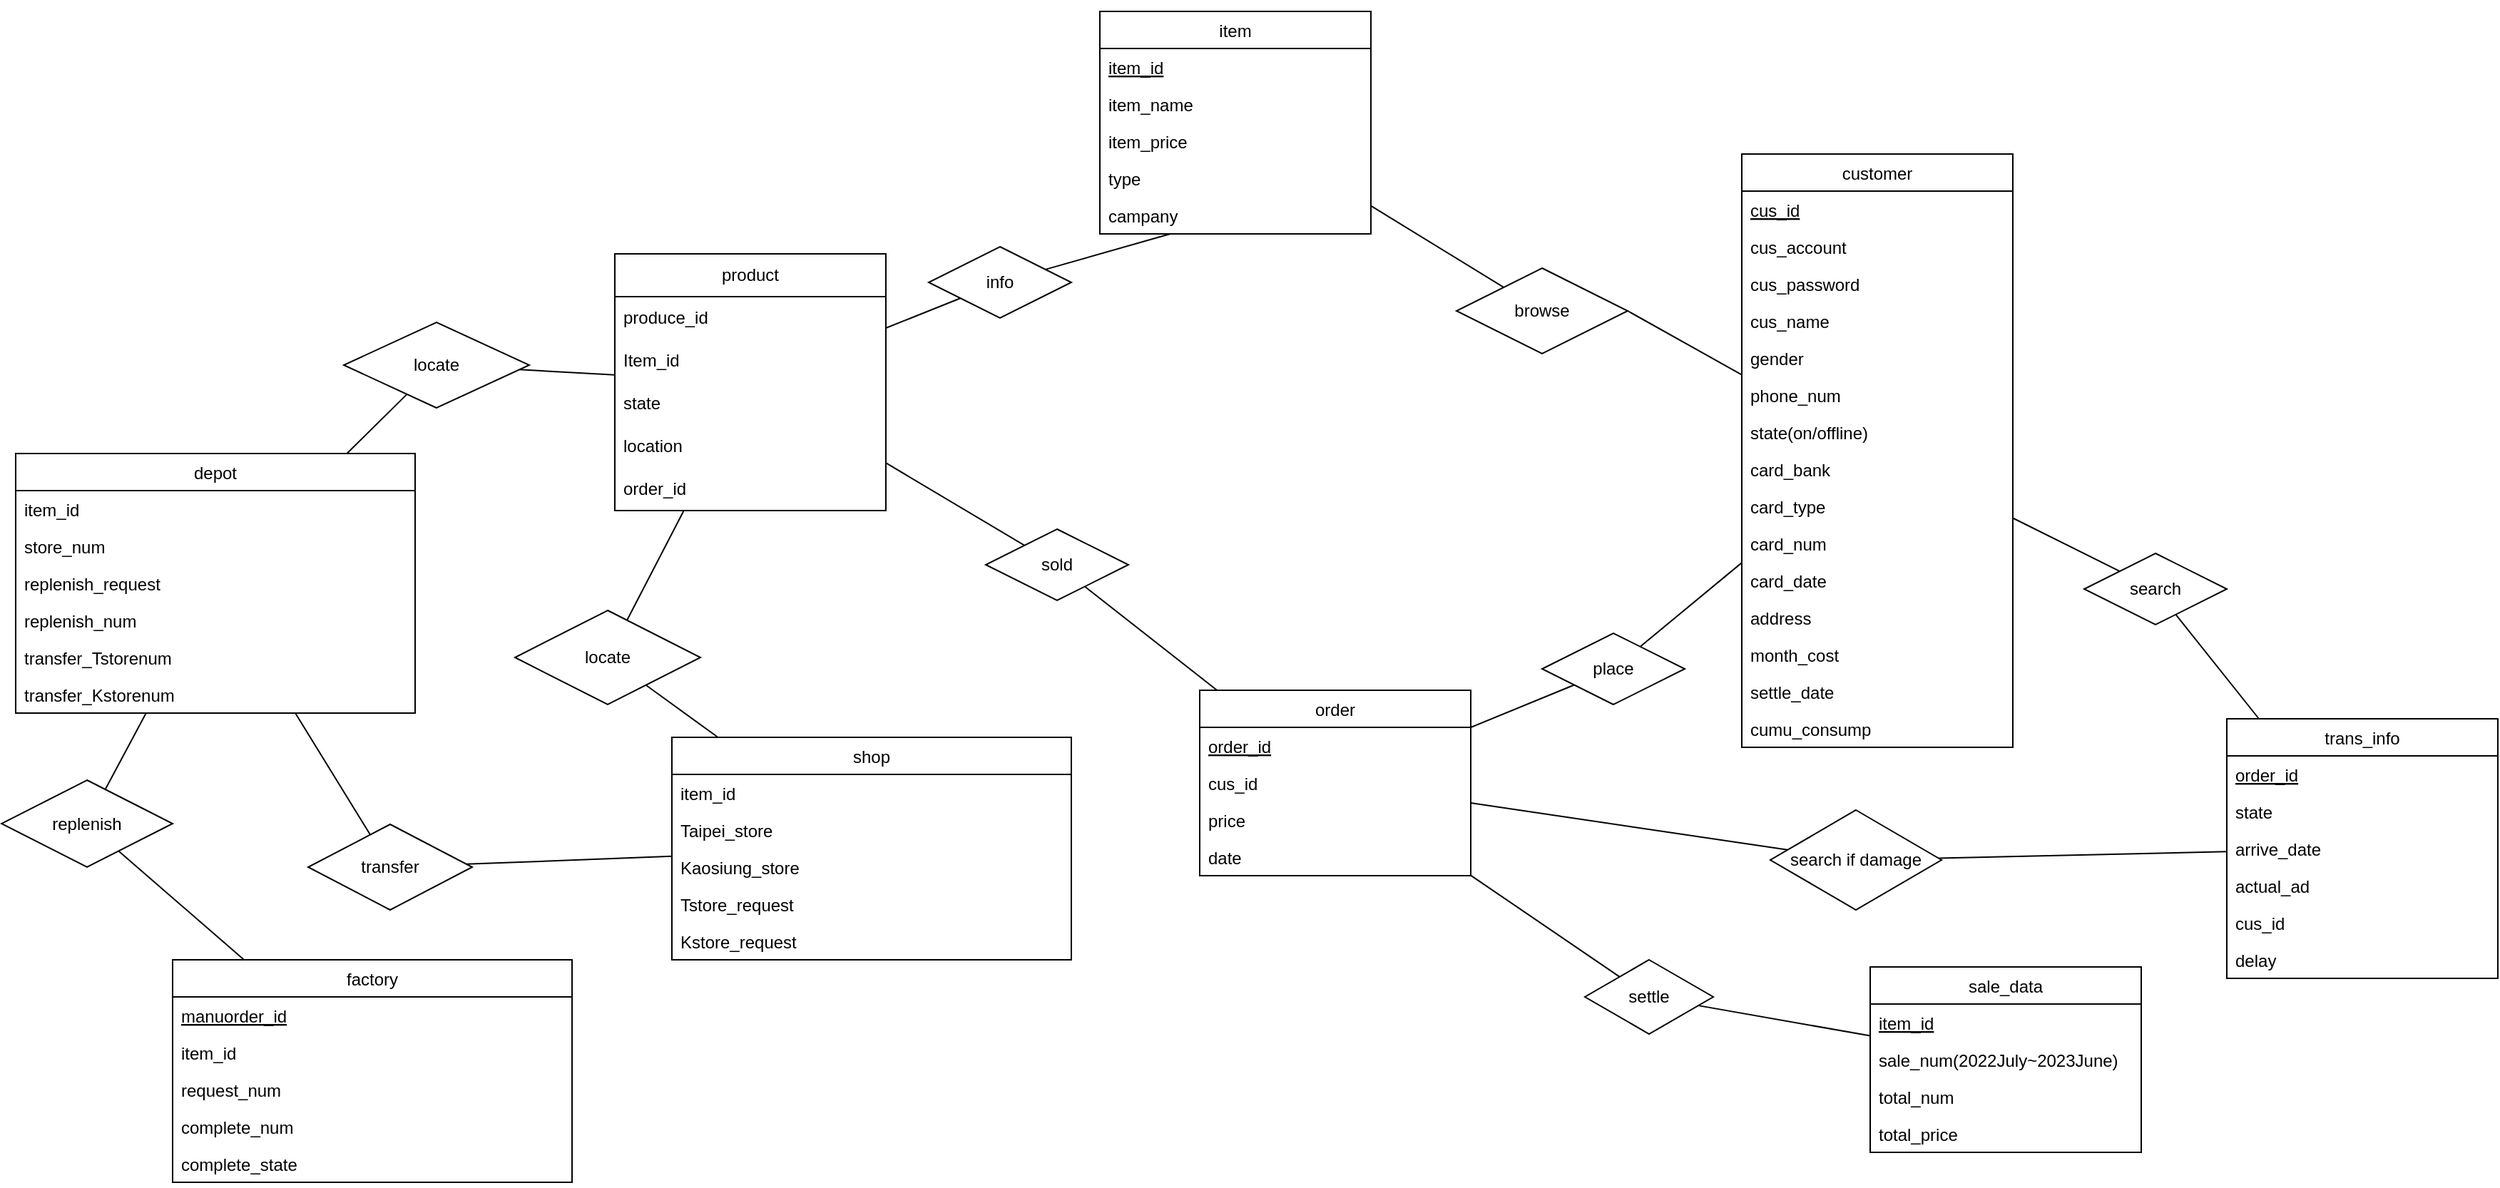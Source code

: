<mxfile version="21.3.8" type="device" pages="2">
  <diagram name="Page-1" id="9f46799a-70d6-7492-0946-bef42562c5a5">
    <mxGraphModel dx="2715" dy="832" grid="1" gridSize="10" guides="1" tooltips="1" connect="1" arrows="1" fold="1" page="1" pageScale="1" pageWidth="1100" pageHeight="850" background="none" math="0" shadow="0">
      <root>
        <mxCell id="0" />
        <mxCell id="1" parent="0" />
        <mxCell id="mxVo7YppyLwtUSZrmWre-84" value="item" style="swimlane;fontStyle=0;childLayout=stackLayout;horizontal=1;startSize=26;fillColor=none;horizontalStack=0;resizeParent=1;resizeParentMax=0;resizeLast=0;collapsible=1;marginBottom=0;" parent="1" vertex="1">
          <mxGeometry x="60" y="610" width="190" height="156" as="geometry" />
        </mxCell>
        <mxCell id="mxVo7YppyLwtUSZrmWre-85" value="item_id" style="text;strokeColor=none;fillColor=none;align=left;verticalAlign=top;spacingLeft=4;spacingRight=4;overflow=hidden;rotatable=0;points=[[0,0.5],[1,0.5]];portConstraint=eastwest;fontStyle=4" parent="mxVo7YppyLwtUSZrmWre-84" vertex="1">
          <mxGeometry y="26" width="190" height="26" as="geometry" />
        </mxCell>
        <mxCell id="mxVo7YppyLwtUSZrmWre-86" value="item_name" style="text;strokeColor=none;fillColor=none;align=left;verticalAlign=top;spacingLeft=4;spacingRight=4;overflow=hidden;rotatable=0;points=[[0,0.5],[1,0.5]];portConstraint=eastwest;" parent="mxVo7YppyLwtUSZrmWre-84" vertex="1">
          <mxGeometry y="52" width="190" height="26" as="geometry" />
        </mxCell>
        <mxCell id="mxVo7YppyLwtUSZrmWre-92" value="item_price" style="text;strokeColor=none;fillColor=none;align=left;verticalAlign=top;spacingLeft=4;spacingRight=4;overflow=hidden;rotatable=0;points=[[0,0.5],[1,0.5]];portConstraint=eastwest;" parent="mxVo7YppyLwtUSZrmWre-84" vertex="1">
          <mxGeometry y="78" width="190" height="26" as="geometry" />
        </mxCell>
        <mxCell id="mxVo7YppyLwtUSZrmWre-93" value="type" style="text;strokeColor=none;fillColor=none;align=left;verticalAlign=top;spacingLeft=4;spacingRight=4;overflow=hidden;rotatable=0;points=[[0,0.5],[1,0.5]];portConstraint=eastwest;" parent="mxVo7YppyLwtUSZrmWre-84" vertex="1">
          <mxGeometry y="104" width="190" height="26" as="geometry" />
        </mxCell>
        <mxCell id="mxVo7YppyLwtUSZrmWre-94" value="campany" style="text;strokeColor=none;fillColor=none;align=left;verticalAlign=top;spacingLeft=4;spacingRight=4;overflow=hidden;rotatable=0;points=[[0,0.5],[1,0.5]];portConstraint=eastwest;" parent="mxVo7YppyLwtUSZrmWre-84" vertex="1">
          <mxGeometry y="130" width="190" height="26" as="geometry" />
        </mxCell>
        <mxCell id="mxVo7YppyLwtUSZrmWre-97" value="sale_data" style="swimlane;fontStyle=0;childLayout=stackLayout;horizontal=1;startSize=26;fillColor=none;horizontalStack=0;resizeParent=1;resizeParentMax=0;resizeLast=0;collapsible=1;marginBottom=0;" parent="1" vertex="1">
          <mxGeometry x="600" y="1280" width="190" height="130" as="geometry" />
        </mxCell>
        <mxCell id="mxVo7YppyLwtUSZrmWre-98" value="item_id" style="text;strokeColor=none;fillColor=none;align=left;verticalAlign=top;spacingLeft=4;spacingRight=4;overflow=hidden;rotatable=0;points=[[0,0.5],[1,0.5]];portConstraint=eastwest;fontStyle=4" parent="mxVo7YppyLwtUSZrmWre-97" vertex="1">
          <mxGeometry y="26" width="190" height="26" as="geometry" />
        </mxCell>
        <mxCell id="mxVo7YppyLwtUSZrmWre-99" value="sale_num(2022July~2023June)" style="text;strokeColor=none;fillColor=none;align=left;verticalAlign=top;spacingLeft=4;spacingRight=4;overflow=hidden;rotatable=0;points=[[0,0.5],[1,0.5]];portConstraint=eastwest;" parent="mxVo7YppyLwtUSZrmWre-97" vertex="1">
          <mxGeometry y="52" width="190" height="26" as="geometry" />
        </mxCell>
        <mxCell id="mxVo7YppyLwtUSZrmWre-100" value="total_num" style="text;strokeColor=none;fillColor=none;align=left;verticalAlign=top;spacingLeft=4;spacingRight=4;overflow=hidden;rotatable=0;points=[[0,0.5],[1,0.5]];portConstraint=eastwest;" parent="mxVo7YppyLwtUSZrmWre-97" vertex="1">
          <mxGeometry y="78" width="190" height="26" as="geometry" />
        </mxCell>
        <mxCell id="yiNSdzAPyFiC_U7npFYO-15" value="total_price" style="text;strokeColor=none;fillColor=none;align=left;verticalAlign=top;spacingLeft=4;spacingRight=4;overflow=hidden;rotatable=0;points=[[0,0.5],[1,0.5]];portConstraint=eastwest;" vertex="1" parent="mxVo7YppyLwtUSZrmWre-97">
          <mxGeometry y="104" width="190" height="26" as="geometry" />
        </mxCell>
        <mxCell id="mxVo7YppyLwtUSZrmWre-151" style="edgeStyle=none;rounded=0;orthogonalLoop=1;jettySize=auto;html=1;startArrow=none;startFill=0;endArrow=none;endFill=0;" parent="1" source="mxVo7YppyLwtUSZrmWre-105" target="mxVo7YppyLwtUSZrmWre-171" edge="1">
          <mxGeometry relative="1" as="geometry" />
        </mxCell>
        <mxCell id="mxVo7YppyLwtUSZrmWre-105" value="factory" style="swimlane;fontStyle=0;childLayout=stackLayout;horizontal=1;startSize=26;fillColor=none;horizontalStack=0;resizeParent=1;resizeParentMax=0;resizeLast=0;collapsible=1;marginBottom=0;" parent="1" vertex="1">
          <mxGeometry x="-590" y="1275" width="280" height="156" as="geometry" />
        </mxCell>
        <mxCell id="mxVo7YppyLwtUSZrmWre-106" value="manuorder_id" style="text;strokeColor=none;fillColor=none;align=left;verticalAlign=top;spacingLeft=4;spacingRight=4;overflow=hidden;rotatable=0;points=[[0,0.5],[1,0.5]];portConstraint=eastwest;fontStyle=4" parent="mxVo7YppyLwtUSZrmWre-105" vertex="1">
          <mxGeometry y="26" width="280" height="26" as="geometry" />
        </mxCell>
        <mxCell id="mxVo7YppyLwtUSZrmWre-114" value="item_id" style="text;strokeColor=none;fillColor=none;align=left;verticalAlign=top;spacingLeft=4;spacingRight=4;overflow=hidden;rotatable=0;points=[[0,0.5],[1,0.5]];portConstraint=eastwest;" parent="mxVo7YppyLwtUSZrmWre-105" vertex="1">
          <mxGeometry y="52" width="280" height="26" as="geometry" />
        </mxCell>
        <mxCell id="mxVo7YppyLwtUSZrmWre-107" value="request_num" style="text;strokeColor=none;fillColor=none;align=left;verticalAlign=top;spacingLeft=4;spacingRight=4;overflow=hidden;rotatable=0;points=[[0,0.5],[1,0.5]];portConstraint=eastwest;" parent="mxVo7YppyLwtUSZrmWre-105" vertex="1">
          <mxGeometry y="78" width="280" height="26" as="geometry" />
        </mxCell>
        <mxCell id="mxVo7YppyLwtUSZrmWre-124" value="complete_num" style="text;strokeColor=none;fillColor=none;align=left;verticalAlign=top;spacingLeft=4;spacingRight=4;overflow=hidden;rotatable=0;points=[[0,0.5],[1,0.5]];portConstraint=eastwest;" parent="mxVo7YppyLwtUSZrmWre-105" vertex="1">
          <mxGeometry y="104" width="280" height="26" as="geometry" />
        </mxCell>
        <mxCell id="mxVo7YppyLwtUSZrmWre-126" value="complete_state" style="text;strokeColor=none;fillColor=none;align=left;verticalAlign=top;spacingLeft=4;spacingRight=4;overflow=hidden;rotatable=0;points=[[0,0.5],[1,0.5]];portConstraint=eastwest;" parent="mxVo7YppyLwtUSZrmWre-105" vertex="1">
          <mxGeometry y="130" width="280" height="26" as="geometry" />
        </mxCell>
        <mxCell id="mxVo7YppyLwtUSZrmWre-150" style="edgeStyle=none;rounded=0;orthogonalLoop=1;jettySize=auto;html=1;startArrow=none;startFill=0;endArrow=none;endFill=0;" parent="1" source="mxVo7YppyLwtUSZrmWre-179" target="mxVo7YppyLwtUSZrmWre-152" edge="1">
          <mxGeometry relative="1" as="geometry" />
        </mxCell>
        <mxCell id="mxVo7YppyLwtUSZrmWre-109" value="trans_info" style="swimlane;fontStyle=0;childLayout=stackLayout;horizontal=1;startSize=26;fillColor=none;horizontalStack=0;resizeParent=1;resizeParentMax=0;resizeLast=0;collapsible=1;marginBottom=0;" parent="1" vertex="1">
          <mxGeometry x="850" y="1106" width="190" height="182" as="geometry" />
        </mxCell>
        <mxCell id="mxVo7YppyLwtUSZrmWre-110" value="order_id" style="text;strokeColor=none;fillColor=none;align=left;verticalAlign=top;spacingLeft=4;spacingRight=4;overflow=hidden;rotatable=0;points=[[0,0.5],[1,0.5]];portConstraint=eastwest;fontStyle=4" parent="mxVo7YppyLwtUSZrmWre-109" vertex="1">
          <mxGeometry y="26" width="190" height="26" as="geometry" />
        </mxCell>
        <mxCell id="mxVo7YppyLwtUSZrmWre-111" value="state" style="text;strokeColor=none;fillColor=none;align=left;verticalAlign=top;spacingLeft=4;spacingRight=4;overflow=hidden;rotatable=0;points=[[0,0.5],[1,0.5]];portConstraint=eastwest;" parent="mxVo7YppyLwtUSZrmWre-109" vertex="1">
          <mxGeometry y="52" width="190" height="26" as="geometry" />
        </mxCell>
        <mxCell id="rs7uTjPXS63iu-bm4OS2-2" value="arrive_date" style="text;strokeColor=none;fillColor=none;align=left;verticalAlign=top;spacingLeft=4;spacingRight=4;overflow=hidden;rotatable=0;points=[[0,0.5],[1,0.5]];portConstraint=eastwest;" parent="mxVo7YppyLwtUSZrmWre-109" vertex="1">
          <mxGeometry y="78" width="190" height="26" as="geometry" />
        </mxCell>
        <mxCell id="mxVo7YppyLwtUSZrmWre-112" value="actual_ad" style="text;strokeColor=none;fillColor=none;align=left;verticalAlign=top;spacingLeft=4;spacingRight=4;overflow=hidden;rotatable=0;points=[[0,0.5],[1,0.5]];portConstraint=eastwest;" parent="mxVo7YppyLwtUSZrmWre-109" vertex="1">
          <mxGeometry y="104" width="190" height="26" as="geometry" />
        </mxCell>
        <mxCell id="mxVo7YppyLwtUSZrmWre-185" value="cus_id" style="text;strokeColor=none;fillColor=none;align=left;verticalAlign=top;spacingLeft=4;spacingRight=4;overflow=hidden;rotatable=0;points=[[0,0.5],[1,0.5]];portConstraint=eastwest;" parent="mxVo7YppyLwtUSZrmWre-109" vertex="1">
          <mxGeometry y="130" width="190" height="26" as="geometry" />
        </mxCell>
        <mxCell id="yiNSdzAPyFiC_U7npFYO-20" value="delay" style="text;strokeColor=none;fillColor=none;align=left;verticalAlign=top;spacingLeft=4;spacingRight=4;overflow=hidden;rotatable=0;points=[[0,0.5],[1,0.5]];portConstraint=eastwest;" vertex="1" parent="mxVo7YppyLwtUSZrmWre-109">
          <mxGeometry y="156" width="190" height="26" as="geometry" />
        </mxCell>
        <mxCell id="mxVo7YppyLwtUSZrmWre-128" value="customer" style="swimlane;fontStyle=0;childLayout=stackLayout;horizontal=1;startSize=26;fillColor=none;horizontalStack=0;resizeParent=1;resizeParentMax=0;resizeLast=0;collapsible=1;marginBottom=0;" parent="1" vertex="1">
          <mxGeometry x="510" y="710" width="190" height="416" as="geometry" />
        </mxCell>
        <mxCell id="mxVo7YppyLwtUSZrmWre-129" value="cus_id" style="text;strokeColor=none;fillColor=none;align=left;verticalAlign=top;spacingLeft=4;spacingRight=4;overflow=hidden;rotatable=0;points=[[0,0.5],[1,0.5]];portConstraint=eastwest;fontStyle=4" parent="mxVo7YppyLwtUSZrmWre-128" vertex="1">
          <mxGeometry y="26" width="190" height="26" as="geometry" />
        </mxCell>
        <mxCell id="mxVo7YppyLwtUSZrmWre-130" value="cus_account" style="text;strokeColor=none;fillColor=none;align=left;verticalAlign=top;spacingLeft=4;spacingRight=4;overflow=hidden;rotatable=0;points=[[0,0.5],[1,0.5]];portConstraint=eastwest;" parent="mxVo7YppyLwtUSZrmWre-128" vertex="1">
          <mxGeometry y="52" width="190" height="26" as="geometry" />
        </mxCell>
        <mxCell id="mxVo7YppyLwtUSZrmWre-131" value="cus_password" style="text;strokeColor=none;fillColor=none;align=left;verticalAlign=top;spacingLeft=4;spacingRight=4;overflow=hidden;rotatable=0;points=[[0,0.5],[1,0.5]];portConstraint=eastwest;" parent="mxVo7YppyLwtUSZrmWre-128" vertex="1">
          <mxGeometry y="78" width="190" height="26" as="geometry" />
        </mxCell>
        <mxCell id="mxVo7YppyLwtUSZrmWre-132" value="cus_name" style="text;strokeColor=none;fillColor=none;align=left;verticalAlign=top;spacingLeft=4;spacingRight=4;overflow=hidden;rotatable=0;points=[[0,0.5],[1,0.5]];portConstraint=eastwest;" parent="mxVo7YppyLwtUSZrmWre-128" vertex="1">
          <mxGeometry y="104" width="190" height="26" as="geometry" />
        </mxCell>
        <mxCell id="mxVo7YppyLwtUSZrmWre-133" value="gender" style="text;strokeColor=none;fillColor=none;align=left;verticalAlign=top;spacingLeft=4;spacingRight=4;overflow=hidden;rotatable=0;points=[[0,0.5],[1,0.5]];portConstraint=eastwest;" parent="mxVo7YppyLwtUSZrmWre-128" vertex="1">
          <mxGeometry y="130" width="190" height="26" as="geometry" />
        </mxCell>
        <mxCell id="mxVo7YppyLwtUSZrmWre-134" value="phone_num" style="text;strokeColor=none;fillColor=none;align=left;verticalAlign=top;spacingLeft=4;spacingRight=4;overflow=hidden;rotatable=0;points=[[0,0.5],[1,0.5]];portConstraint=eastwest;" parent="mxVo7YppyLwtUSZrmWre-128" vertex="1">
          <mxGeometry y="156" width="190" height="26" as="geometry" />
        </mxCell>
        <mxCell id="mxVo7YppyLwtUSZrmWre-184" value="state(on/offline)" style="text;strokeColor=none;fillColor=none;align=left;verticalAlign=top;spacingLeft=4;spacingRight=4;overflow=hidden;rotatable=0;points=[[0,0.5],[1,0.5]];portConstraint=eastwest;" parent="mxVo7YppyLwtUSZrmWre-128" vertex="1">
          <mxGeometry y="182" width="190" height="26" as="geometry" />
        </mxCell>
        <mxCell id="mxVo7YppyLwtUSZrmWre-136" value="card_bank" style="text;strokeColor=none;fillColor=none;align=left;verticalAlign=top;spacingLeft=4;spacingRight=4;overflow=hidden;rotatable=0;points=[[0,0.5],[1,0.5]];portConstraint=eastwest;" parent="mxVo7YppyLwtUSZrmWre-128" vertex="1">
          <mxGeometry y="208" width="190" height="26" as="geometry" />
        </mxCell>
        <mxCell id="yiNSdzAPyFiC_U7npFYO-6" value="card_type" style="text;strokeColor=none;fillColor=none;align=left;verticalAlign=top;spacingLeft=4;spacingRight=4;overflow=hidden;rotatable=0;points=[[0,0.5],[1,0.5]];portConstraint=eastwest;" vertex="1" parent="mxVo7YppyLwtUSZrmWre-128">
          <mxGeometry y="234" width="190" height="26" as="geometry" />
        </mxCell>
        <mxCell id="yiNSdzAPyFiC_U7npFYO-8" value="card_num" style="text;strokeColor=none;fillColor=none;align=left;verticalAlign=top;spacingLeft=4;spacingRight=4;overflow=hidden;rotatable=0;points=[[0,0.5],[1,0.5]];portConstraint=eastwest;" vertex="1" parent="mxVo7YppyLwtUSZrmWre-128">
          <mxGeometry y="260" width="190" height="26" as="geometry" />
        </mxCell>
        <mxCell id="yiNSdzAPyFiC_U7npFYO-7" value="card_date" style="text;strokeColor=none;fillColor=none;align=left;verticalAlign=top;spacingLeft=4;spacingRight=4;overflow=hidden;rotatable=0;points=[[0,0.5],[1,0.5]];portConstraint=eastwest;" vertex="1" parent="mxVo7YppyLwtUSZrmWre-128">
          <mxGeometry y="286" width="190" height="26" as="geometry" />
        </mxCell>
        <mxCell id="yiNSdzAPyFiC_U7npFYO-9" value="address" style="text;strokeColor=none;fillColor=none;align=left;verticalAlign=top;spacingLeft=4;spacingRight=4;overflow=hidden;rotatable=0;points=[[0,0.5],[1,0.5]];portConstraint=eastwest;" vertex="1" parent="mxVo7YppyLwtUSZrmWre-128">
          <mxGeometry y="312" width="190" height="26" as="geometry" />
        </mxCell>
        <mxCell id="yiNSdzAPyFiC_U7npFYO-10" value="month_cost" style="text;strokeColor=none;fillColor=none;align=left;verticalAlign=top;spacingLeft=4;spacingRight=4;overflow=hidden;rotatable=0;points=[[0,0.5],[1,0.5]];portConstraint=eastwest;" vertex="1" parent="mxVo7YppyLwtUSZrmWre-128">
          <mxGeometry y="338" width="190" height="26" as="geometry" />
        </mxCell>
        <mxCell id="mxVo7YppyLwtUSZrmWre-137" value="settle_date" style="text;strokeColor=none;fillColor=none;align=left;verticalAlign=top;spacingLeft=4;spacingRight=4;overflow=hidden;rotatable=0;points=[[0,0.5],[1,0.5]];portConstraint=eastwest;" parent="mxVo7YppyLwtUSZrmWre-128" vertex="1">
          <mxGeometry y="364" width="190" height="26" as="geometry" />
        </mxCell>
        <mxCell id="yiNSdzAPyFiC_U7npFYO-11" value="cumu_consump" style="text;strokeColor=none;fillColor=none;align=left;verticalAlign=top;spacingLeft=4;spacingRight=4;overflow=hidden;rotatable=0;points=[[0,0.5],[1,0.5]];portConstraint=eastwest;" vertex="1" parent="mxVo7YppyLwtUSZrmWre-128">
          <mxGeometry y="390" width="190" height="26" as="geometry" />
        </mxCell>
        <mxCell id="mxVo7YppyLwtUSZrmWre-139" value="depot" style="swimlane;fontStyle=0;childLayout=stackLayout;horizontal=1;startSize=26;fillColor=none;horizontalStack=0;resizeParent=1;resizeParentMax=0;resizeLast=0;collapsible=1;marginBottom=0;" parent="1" vertex="1">
          <mxGeometry x="-700" y="920" width="280" height="182" as="geometry" />
        </mxCell>
        <mxCell id="mxVo7YppyLwtUSZrmWre-141" value="item_id" style="text;strokeColor=none;fillColor=none;align=left;verticalAlign=top;spacingLeft=4;spacingRight=4;overflow=hidden;rotatable=0;points=[[0,0.5],[1,0.5]];portConstraint=eastwest;" parent="mxVo7YppyLwtUSZrmWre-139" vertex="1">
          <mxGeometry y="26" width="280" height="26" as="geometry" />
        </mxCell>
        <mxCell id="mxVo7YppyLwtUSZrmWre-142" value="store_num" style="text;strokeColor=none;fillColor=none;align=left;verticalAlign=top;spacingLeft=4;spacingRight=4;overflow=hidden;rotatable=0;points=[[0,0.5],[1,0.5]];portConstraint=eastwest;" parent="mxVo7YppyLwtUSZrmWre-139" vertex="1">
          <mxGeometry y="52" width="280" height="26" as="geometry" />
        </mxCell>
        <mxCell id="yiNSdzAPyFiC_U7npFYO-17" value="replenish_request" style="text;strokeColor=none;fillColor=none;align=left;verticalAlign=top;spacingLeft=4;spacingRight=4;overflow=hidden;rotatable=0;points=[[0,0.5],[1,0.5]];portConstraint=eastwest;" vertex="1" parent="mxVo7YppyLwtUSZrmWre-139">
          <mxGeometry y="78" width="280" height="26" as="geometry" />
        </mxCell>
        <mxCell id="yiNSdzAPyFiC_U7npFYO-19" value="replenish_num" style="text;strokeColor=none;fillColor=none;align=left;verticalAlign=top;spacingLeft=4;spacingRight=4;overflow=hidden;rotatable=0;points=[[0,0.5],[1,0.5]];portConstraint=eastwest;" vertex="1" parent="mxVo7YppyLwtUSZrmWre-139">
          <mxGeometry y="104" width="280" height="26" as="geometry" />
        </mxCell>
        <mxCell id="yiNSdzAPyFiC_U7npFYO-18" value="transfer_Tstorenum" style="text;strokeColor=none;fillColor=none;align=left;verticalAlign=top;spacingLeft=4;spacingRight=4;overflow=hidden;rotatable=0;points=[[0,0.5],[1,0.5]];portConstraint=eastwest;" vertex="1" parent="mxVo7YppyLwtUSZrmWre-139">
          <mxGeometry y="130" width="280" height="26" as="geometry" />
        </mxCell>
        <mxCell id="lu7ciWsmYAltCbiIk8cv-2" value="transfer_Kstorenum" style="text;strokeColor=none;fillColor=none;align=left;verticalAlign=top;spacingLeft=4;spacingRight=4;overflow=hidden;rotatable=0;points=[[0,0.5],[1,0.5]];portConstraint=eastwest;" vertex="1" parent="mxVo7YppyLwtUSZrmWre-139">
          <mxGeometry y="156" width="280" height="26" as="geometry" />
        </mxCell>
        <mxCell id="mxVo7YppyLwtUSZrmWre-146" value="" style="edgeStyle=none;rounded=0;orthogonalLoop=1;jettySize=auto;html=1;startArrow=none;startFill=0;endArrow=none;endFill=0;" parent="1" source="mxVo7YppyLwtUSZrmWre-145" target="mxVo7YppyLwtUSZrmWre-128" edge="1">
          <mxGeometry relative="1" as="geometry" />
        </mxCell>
        <mxCell id="mxVo7YppyLwtUSZrmWre-147" value="" style="edgeStyle=none;rounded=0;orthogonalLoop=1;jettySize=auto;html=1;startArrow=none;startFill=0;endArrow=none;endFill=0;" parent="1" source="mxVo7YppyLwtUSZrmWre-145" target="mxVo7YppyLwtUSZrmWre-109" edge="1">
          <mxGeometry relative="1" as="geometry">
            <mxPoint x="640" y="1130" as="targetPoint" />
          </mxGeometry>
        </mxCell>
        <mxCell id="mxVo7YppyLwtUSZrmWre-145" value="search" style="rhombus;whiteSpace=wrap;html=1;" parent="1" vertex="1">
          <mxGeometry x="750" y="990" width="100" height="50" as="geometry" />
        </mxCell>
        <mxCell id="mxVo7YppyLwtUSZrmWre-153" style="edgeStyle=none;rounded=0;orthogonalLoop=1;jettySize=auto;html=1;startArrow=none;startFill=0;endArrow=none;endFill=0;" parent="1" source="mxVo7YppyLwtUSZrmWre-152" target="mxVo7YppyLwtUSZrmWre-97" edge="1">
          <mxGeometry relative="1" as="geometry" />
        </mxCell>
        <mxCell id="mxVo7YppyLwtUSZrmWre-152" value="settle" style="rhombus;whiteSpace=wrap;html=1;" parent="1" vertex="1">
          <mxGeometry x="400" y="1275" width="90" height="52" as="geometry" />
        </mxCell>
        <mxCell id="mxVo7YppyLwtUSZrmWre-155" style="edgeStyle=none;rounded=0;orthogonalLoop=1;jettySize=auto;html=1;startArrow=none;startFill=0;endArrow=none;endFill=0;" parent="1" source="mxVo7YppyLwtUSZrmWre-154" target="yiNSdzAPyFiC_U7npFYO-1" edge="1">
          <mxGeometry relative="1" as="geometry" />
        </mxCell>
        <mxCell id="mxVo7YppyLwtUSZrmWre-156" style="edgeStyle=none;rounded=0;orthogonalLoop=1;jettySize=auto;html=1;startArrow=none;startFill=0;endArrow=none;endFill=0;" parent="1" source="mxVo7YppyLwtUSZrmWre-154" target="mxVo7YppyLwtUSZrmWre-179" edge="1">
          <mxGeometry relative="1" as="geometry" />
        </mxCell>
        <mxCell id="mxVo7YppyLwtUSZrmWre-154" value="sold" style="rhombus;whiteSpace=wrap;html=1;" parent="1" vertex="1">
          <mxGeometry x="-20" y="973" width="100" height="50" as="geometry" />
        </mxCell>
        <mxCell id="mxVo7YppyLwtUSZrmWre-158" style="edgeStyle=none;rounded=0;orthogonalLoop=1;jettySize=auto;html=1;startArrow=none;startFill=0;endArrow=none;endFill=0;" parent="1" source="mxVo7YppyLwtUSZrmWre-157" target="yiNSdzAPyFiC_U7npFYO-1" edge="1">
          <mxGeometry relative="1" as="geometry" />
        </mxCell>
        <mxCell id="mxVo7YppyLwtUSZrmWre-159" style="edgeStyle=none;rounded=0;orthogonalLoop=1;jettySize=auto;html=1;startArrow=none;startFill=0;endArrow=none;endFill=0;" parent="1" source="mxVo7YppyLwtUSZrmWre-157" target="mxVo7YppyLwtUSZrmWre-139" edge="1">
          <mxGeometry relative="1" as="geometry">
            <mxPoint x="-570" y="1230" as="targetPoint" />
          </mxGeometry>
        </mxCell>
        <mxCell id="mxVo7YppyLwtUSZrmWre-166" style="edgeStyle=none;rounded=0;orthogonalLoop=1;jettySize=auto;html=1;startArrow=none;startFill=0;endArrow=none;endFill=0;" parent="1" source="mxVo7YppyLwtUSZrmWre-169" target="mxVo7YppyLwtUSZrmWre-160" edge="1">
          <mxGeometry relative="1" as="geometry" />
        </mxCell>
        <mxCell id="mxVo7YppyLwtUSZrmWre-170" style="edgeStyle=none;rounded=0;orthogonalLoop=1;jettySize=auto;html=1;startArrow=none;startFill=0;endArrow=none;endFill=0;" parent="1" source="yiNSdzAPyFiC_U7npFYO-1" target="mxVo7YppyLwtUSZrmWre-169" edge="1">
          <mxGeometry relative="1" as="geometry" />
        </mxCell>
        <mxCell id="mxVo7YppyLwtUSZrmWre-157" value="locate" style="rhombus;whiteSpace=wrap;html=1;direction=west;" parent="1" vertex="1">
          <mxGeometry x="-470" y="828" width="130" height="60" as="geometry" />
        </mxCell>
        <mxCell id="mxVo7YppyLwtUSZrmWre-160" value="shop" style="swimlane;fontStyle=0;childLayout=stackLayout;horizontal=1;startSize=26;fillColor=none;horizontalStack=0;resizeParent=1;resizeParentMax=0;resizeLast=0;collapsible=1;marginBottom=0;" parent="1" vertex="1">
          <mxGeometry x="-240" y="1119" width="280" height="156" as="geometry" />
        </mxCell>
        <mxCell id="mxVo7YppyLwtUSZrmWre-162" value="item_id" style="text;strokeColor=none;fillColor=none;align=left;verticalAlign=top;spacingLeft=4;spacingRight=4;overflow=hidden;rotatable=0;points=[[0,0.5],[1,0.5]];portConstraint=eastwest;" parent="mxVo7YppyLwtUSZrmWre-160" vertex="1">
          <mxGeometry y="26" width="280" height="26" as="geometry" />
        </mxCell>
        <mxCell id="yiNSdzAPyFiC_U7npFYO-12" value="Taipei_store&#xa;" style="text;strokeColor=none;fillColor=none;align=left;verticalAlign=top;spacingLeft=4;spacingRight=4;overflow=hidden;rotatable=0;points=[[0,0.5],[1,0.5]];portConstraint=eastwest;" vertex="1" parent="mxVo7YppyLwtUSZrmWre-160">
          <mxGeometry y="52" width="280" height="26" as="geometry" />
        </mxCell>
        <mxCell id="yiNSdzAPyFiC_U7npFYO-13" value="Kaosiung_store" style="text;strokeColor=none;fillColor=none;align=left;verticalAlign=top;spacingLeft=4;spacingRight=4;overflow=hidden;rotatable=0;points=[[0,0.5],[1,0.5]];portConstraint=eastwest;" vertex="1" parent="mxVo7YppyLwtUSZrmWre-160">
          <mxGeometry y="78" width="280" height="26" as="geometry" />
        </mxCell>
        <mxCell id="yiNSdzAPyFiC_U7npFYO-14" value="Tstore_request" style="text;strokeColor=none;fillColor=none;align=left;verticalAlign=top;spacingLeft=4;spacingRight=4;overflow=hidden;rotatable=0;points=[[0,0.5],[1,0.5]];portConstraint=eastwest;" vertex="1" parent="mxVo7YppyLwtUSZrmWre-160">
          <mxGeometry y="104" width="280" height="26" as="geometry" />
        </mxCell>
        <mxCell id="mxVo7YppyLwtUSZrmWre-163" value="Kstore_request" style="text;strokeColor=none;fillColor=none;align=left;verticalAlign=top;spacingLeft=4;spacingRight=4;overflow=hidden;rotatable=0;points=[[0,0.5],[1,0.5]];portConstraint=eastwest;" parent="mxVo7YppyLwtUSZrmWre-160" vertex="1">
          <mxGeometry y="130" width="280" height="26" as="geometry" />
        </mxCell>
        <mxCell id="mxVo7YppyLwtUSZrmWre-169" value="locate" style="rhombus;whiteSpace=wrap;html=1;" parent="1" vertex="1">
          <mxGeometry x="-350" y="1030" width="130" height="66" as="geometry" />
        </mxCell>
        <mxCell id="mxVo7YppyLwtUSZrmWre-172" style="edgeStyle=none;rounded=0;orthogonalLoop=1;jettySize=auto;html=1;startArrow=none;startFill=0;endArrow=none;endFill=0;" parent="1" source="mxVo7YppyLwtUSZrmWre-171" target="mxVo7YppyLwtUSZrmWre-139" edge="1">
          <mxGeometry relative="1" as="geometry">
            <mxPoint x="-390" y="1270" as="targetPoint" />
          </mxGeometry>
        </mxCell>
        <mxCell id="mxVo7YppyLwtUSZrmWre-171" value="replenish" style="rhombus;whiteSpace=wrap;html=1;" parent="1" vertex="1">
          <mxGeometry x="-710" y="1149" width="120" height="61" as="geometry" />
        </mxCell>
        <mxCell id="mxVo7YppyLwtUSZrmWre-174" style="edgeStyle=none;rounded=0;orthogonalLoop=1;jettySize=auto;html=1;startArrow=none;startFill=0;endArrow=none;endFill=0;" parent="1" source="mxVo7YppyLwtUSZrmWre-173" target="mxVo7YppyLwtUSZrmWre-139" edge="1">
          <mxGeometry relative="1" as="geometry" />
        </mxCell>
        <mxCell id="mxVo7YppyLwtUSZrmWre-175" style="edgeStyle=none;rounded=0;orthogonalLoop=1;jettySize=auto;html=1;startArrow=none;startFill=0;endArrow=none;endFill=0;" parent="1" source="mxVo7YppyLwtUSZrmWre-173" target="mxVo7YppyLwtUSZrmWre-160" edge="1">
          <mxGeometry relative="1" as="geometry" />
        </mxCell>
        <mxCell id="mxVo7YppyLwtUSZrmWre-173" value="transfer" style="rhombus;whiteSpace=wrap;html=1;" parent="1" vertex="1">
          <mxGeometry x="-495" y="1180" width="115" height="60" as="geometry" />
        </mxCell>
        <mxCell id="mxVo7YppyLwtUSZrmWre-177" style="edgeStyle=none;rounded=0;orthogonalLoop=1;jettySize=auto;html=1;startArrow=none;startFill=0;endArrow=none;endFill=0;" parent="1" source="mxVo7YppyLwtUSZrmWre-176" target="mxVo7YppyLwtUSZrmWre-84" edge="1">
          <mxGeometry relative="1" as="geometry" />
        </mxCell>
        <mxCell id="mxVo7YppyLwtUSZrmWre-178" style="edgeStyle=none;rounded=0;orthogonalLoop=1;jettySize=auto;html=1;exitX=1;exitY=0.5;exitDx=0;exitDy=0;startArrow=none;startFill=0;endArrow=none;endFill=0;" parent="1" source="mxVo7YppyLwtUSZrmWre-176" target="mxVo7YppyLwtUSZrmWre-128" edge="1">
          <mxGeometry relative="1" as="geometry" />
        </mxCell>
        <mxCell id="mxVo7YppyLwtUSZrmWre-176" value="browse" style="rhombus;whiteSpace=wrap;html=1;" parent="1" vertex="1">
          <mxGeometry x="310" y="790" width="120" height="60" as="geometry" />
        </mxCell>
        <mxCell id="mxVo7YppyLwtUSZrmWre-179" value="order" style="swimlane;fontStyle=0;childLayout=stackLayout;horizontal=1;startSize=26;fillColor=none;horizontalStack=0;resizeParent=1;resizeParentMax=0;resizeLast=0;collapsible=1;marginBottom=0;" parent="1" vertex="1">
          <mxGeometry x="130" y="1086" width="190" height="130" as="geometry" />
        </mxCell>
        <mxCell id="mxVo7YppyLwtUSZrmWre-180" value="order_id" style="text;strokeColor=none;fillColor=none;align=left;verticalAlign=top;spacingLeft=4;spacingRight=4;overflow=hidden;rotatable=0;points=[[0,0.5],[1,0.5]];portConstraint=eastwest;fontStyle=4" parent="mxVo7YppyLwtUSZrmWre-179" vertex="1">
          <mxGeometry y="26" width="190" height="26" as="geometry" />
        </mxCell>
        <mxCell id="mxVo7YppyLwtUSZrmWre-181" value="cus_id" style="text;strokeColor=none;fillColor=none;align=left;verticalAlign=top;spacingLeft=4;spacingRight=4;overflow=hidden;rotatable=0;points=[[0,0.5],[1,0.5]];portConstraint=eastwest;" parent="mxVo7YppyLwtUSZrmWre-179" vertex="1">
          <mxGeometry y="52" width="190" height="26" as="geometry" />
        </mxCell>
        <mxCell id="mxVo7YppyLwtUSZrmWre-186" value="price" style="text;strokeColor=none;fillColor=none;align=left;verticalAlign=top;spacingLeft=4;spacingRight=4;overflow=hidden;rotatable=0;points=[[0,0.5],[1,0.5]];portConstraint=eastwest;" parent="mxVo7YppyLwtUSZrmWre-179" vertex="1">
          <mxGeometry y="78" width="190" height="26" as="geometry" />
        </mxCell>
        <mxCell id="rs7uTjPXS63iu-bm4OS2-3" value="date" style="text;strokeColor=none;fillColor=none;align=left;verticalAlign=top;spacingLeft=4;spacingRight=4;overflow=hidden;rotatable=0;points=[[0,0.5],[1,0.5]];portConstraint=eastwest;" parent="mxVo7YppyLwtUSZrmWre-179" vertex="1">
          <mxGeometry y="104" width="190" height="26" as="geometry" />
        </mxCell>
        <mxCell id="mxVo7YppyLwtUSZrmWre-188" style="edgeStyle=none;rounded=0;orthogonalLoop=1;jettySize=auto;html=1;startArrow=none;startFill=0;endArrow=none;endFill=0;" parent="1" source="mxVo7YppyLwtUSZrmWre-187" target="mxVo7YppyLwtUSZrmWre-179" edge="1">
          <mxGeometry relative="1" as="geometry" />
        </mxCell>
        <mxCell id="mxVo7YppyLwtUSZrmWre-189" style="edgeStyle=none;rounded=0;orthogonalLoop=1;jettySize=auto;html=1;startArrow=none;startFill=0;endArrow=none;endFill=0;" parent="1" source="mxVo7YppyLwtUSZrmWre-187" target="mxVo7YppyLwtUSZrmWre-128" edge="1">
          <mxGeometry relative="1" as="geometry" />
        </mxCell>
        <mxCell id="mxVo7YppyLwtUSZrmWre-187" value="place" style="rhombus;whiteSpace=wrap;html=1;direction=west;" parent="1" vertex="1">
          <mxGeometry x="370" y="1046" width="100" height="50" as="geometry" />
        </mxCell>
        <mxCell id="yiNSdzAPyFiC_U7npFYO-1" value="product" style="swimlane;fontStyle=0;childLayout=stackLayout;horizontal=1;startSize=30;horizontalStack=0;resizeParent=1;resizeParentMax=0;resizeLast=0;collapsible=1;marginBottom=0;whiteSpace=wrap;html=1;" vertex="1" parent="1">
          <mxGeometry x="-280" y="780" width="190" height="180" as="geometry" />
        </mxCell>
        <mxCell id="yiNSdzAPyFiC_U7npFYO-2" value="produce_id" style="text;strokeColor=none;fillColor=none;align=left;verticalAlign=middle;spacingLeft=4;spacingRight=4;overflow=hidden;points=[[0,0.5],[1,0.5]];portConstraint=eastwest;rotatable=0;whiteSpace=wrap;html=1;" vertex="1" parent="yiNSdzAPyFiC_U7npFYO-1">
          <mxGeometry y="30" width="190" height="30" as="geometry" />
        </mxCell>
        <mxCell id="yiNSdzAPyFiC_U7npFYO-3" value="Item_id" style="text;strokeColor=none;fillColor=none;align=left;verticalAlign=middle;spacingLeft=4;spacingRight=4;overflow=hidden;points=[[0,0.5],[1,0.5]];portConstraint=eastwest;rotatable=0;whiteSpace=wrap;html=1;" vertex="1" parent="yiNSdzAPyFiC_U7npFYO-1">
          <mxGeometry y="60" width="190" height="30" as="geometry" />
        </mxCell>
        <mxCell id="yiNSdzAPyFiC_U7npFYO-21" value="state" style="text;strokeColor=none;fillColor=none;align=left;verticalAlign=middle;spacingLeft=4;spacingRight=4;overflow=hidden;points=[[0,0.5],[1,0.5]];portConstraint=eastwest;rotatable=0;whiteSpace=wrap;html=1;" vertex="1" parent="yiNSdzAPyFiC_U7npFYO-1">
          <mxGeometry y="90" width="190" height="30" as="geometry" />
        </mxCell>
        <mxCell id="yiNSdzAPyFiC_U7npFYO-22" value="location" style="text;strokeColor=none;fillColor=none;align=left;verticalAlign=middle;spacingLeft=4;spacingRight=4;overflow=hidden;points=[[0,0.5],[1,0.5]];portConstraint=eastwest;rotatable=0;whiteSpace=wrap;html=1;" vertex="1" parent="yiNSdzAPyFiC_U7npFYO-1">
          <mxGeometry y="120" width="190" height="30" as="geometry" />
        </mxCell>
        <mxCell id="yiNSdzAPyFiC_U7npFYO-4" value="order_id" style="text;strokeColor=none;fillColor=none;align=left;verticalAlign=middle;spacingLeft=4;spacingRight=4;overflow=hidden;points=[[0,0.5],[1,0.5]];portConstraint=eastwest;rotatable=0;whiteSpace=wrap;html=1;" vertex="1" parent="yiNSdzAPyFiC_U7npFYO-1">
          <mxGeometry y="150" width="190" height="30" as="geometry" />
        </mxCell>
        <mxCell id="yiNSdzAPyFiC_U7npFYO-26" style="edgeStyle=none;rounded=0;orthogonalLoop=1;jettySize=auto;html=1;endArrow=none;endFill=0;" edge="1" parent="1" source="yiNSdzAPyFiC_U7npFYO-24" target="mxVo7YppyLwtUSZrmWre-94">
          <mxGeometry relative="1" as="geometry" />
        </mxCell>
        <mxCell id="yiNSdzAPyFiC_U7npFYO-24" value="info" style="rhombus;whiteSpace=wrap;html=1;" vertex="1" parent="1">
          <mxGeometry x="-60" y="775" width="100" height="50" as="geometry" />
        </mxCell>
        <mxCell id="yiNSdzAPyFiC_U7npFYO-25" style="rounded=0;orthogonalLoop=1;jettySize=auto;html=1;strokeColor=default;endArrow=none;endFill=0;" edge="1" parent="1" source="yiNSdzAPyFiC_U7npFYO-1" target="yiNSdzAPyFiC_U7npFYO-24">
          <mxGeometry relative="1" as="geometry" />
        </mxCell>
        <mxCell id="yiNSdzAPyFiC_U7npFYO-28" style="edgeStyle=none;rounded=0;orthogonalLoop=1;jettySize=auto;html=1;endArrow=none;endFill=0;" edge="1" parent="1" source="yiNSdzAPyFiC_U7npFYO-27" target="mxVo7YppyLwtUSZrmWre-109">
          <mxGeometry relative="1" as="geometry" />
        </mxCell>
        <mxCell id="yiNSdzAPyFiC_U7npFYO-29" style="edgeStyle=none;rounded=0;orthogonalLoop=1;jettySize=auto;html=1;endArrow=none;endFill=0;" edge="1" parent="1" source="yiNSdzAPyFiC_U7npFYO-27" target="mxVo7YppyLwtUSZrmWre-179">
          <mxGeometry relative="1" as="geometry" />
        </mxCell>
        <mxCell id="yiNSdzAPyFiC_U7npFYO-27" value="search if damage" style="rhombus;whiteSpace=wrap;html=1;" vertex="1" parent="1">
          <mxGeometry x="530" y="1170" width="120" height="70" as="geometry" />
        </mxCell>
        <mxCell id="yiNSdzAPyFiC_U7npFYO-30" style="edgeStyle=none;rounded=0;orthogonalLoop=1;jettySize=auto;html=1;exitX=0.5;exitY=0;exitDx=0;exitDy=0;" edge="1" parent="1" source="mxVo7YppyLwtUSZrmWre-84" target="mxVo7YppyLwtUSZrmWre-84">
          <mxGeometry relative="1" as="geometry" />
        </mxCell>
      </root>
    </mxGraphModel>
  </diagram>
  <diagram id="184G5flD1xURhA51fNfj" name="第 2 页">
    <mxGraphModel dx="2327" dy="1942" grid="1" gridSize="10" guides="1" tooltips="1" connect="1" arrows="1" fold="1" page="1" pageScale="1" pageWidth="827" pageHeight="1169" math="0" shadow="0">
      <root>
        <mxCell id="0" />
        <mxCell id="1" parent="0" />
        <mxCell id="6zRQmkaUzQgosAxq79Kk-3" style="edgeStyle=elbowEdgeStyle;rounded=0;orthogonalLoop=1;jettySize=auto;html=1;startArrow=none;startFill=0;endArrow=none;endFill=0;" parent="1" source="brvMt8-rQ3CKR88CCMXZ-5" target="xc0L569TSvqZ2J0MsQS6-4" edge="1">
          <mxGeometry relative="1" as="geometry" />
        </mxCell>
        <mxCell id="6zRQmkaUzQgosAxq79Kk-13" style="edgeStyle=none;rounded=0;orthogonalLoop=1;jettySize=auto;html=1;exitX=0.75;exitY=0;exitDx=0;exitDy=0;startArrow=none;startFill=0;endArrow=none;endFill=0;" parent="1" edge="1">
          <mxGeometry relative="1" as="geometry">
            <mxPoint x="1022.5" y="-10" as="sourcePoint" />
            <mxPoint x="1022.5" y="-10" as="targetPoint" />
          </mxGeometry>
        </mxCell>
        <mxCell id="nncmkCXk8Vrie8t1RrC9-1" value="item" style="swimlane;fontStyle=0;childLayout=stackLayout;horizontal=1;startSize=26;fillColor=none;horizontalStack=0;resizeParent=1;resizeParentMax=0;resizeLast=0;collapsible=1;marginBottom=0;" vertex="1" parent="1">
          <mxGeometry x="440" y="-130" width="190" height="156" as="geometry" />
        </mxCell>
        <mxCell id="nncmkCXk8Vrie8t1RrC9-2" value="item_id" style="text;strokeColor=none;fillColor=none;align=left;verticalAlign=top;spacingLeft=4;spacingRight=4;overflow=hidden;rotatable=0;points=[[0,0.5],[1,0.5]];portConstraint=eastwest;fontStyle=4" vertex="1" parent="nncmkCXk8Vrie8t1RrC9-1">
          <mxGeometry y="26" width="190" height="26" as="geometry" />
        </mxCell>
        <mxCell id="nncmkCXk8Vrie8t1RrC9-3" value="item_name" style="text;strokeColor=none;fillColor=none;align=left;verticalAlign=top;spacingLeft=4;spacingRight=4;overflow=hidden;rotatable=0;points=[[0,0.5],[1,0.5]];portConstraint=eastwest;" vertex="1" parent="nncmkCXk8Vrie8t1RrC9-1">
          <mxGeometry y="52" width="190" height="26" as="geometry" />
        </mxCell>
        <mxCell id="nncmkCXk8Vrie8t1RrC9-4" value="item_price" style="text;strokeColor=none;fillColor=none;align=left;verticalAlign=top;spacingLeft=4;spacingRight=4;overflow=hidden;rotatable=0;points=[[0,0.5],[1,0.5]];portConstraint=eastwest;" vertex="1" parent="nncmkCXk8Vrie8t1RrC9-1">
          <mxGeometry y="78" width="190" height="26" as="geometry" />
        </mxCell>
        <mxCell id="nncmkCXk8Vrie8t1RrC9-5" value="type" style="text;strokeColor=none;fillColor=none;align=left;verticalAlign=top;spacingLeft=4;spacingRight=4;overflow=hidden;rotatable=0;points=[[0,0.5],[1,0.5]];portConstraint=eastwest;" vertex="1" parent="nncmkCXk8Vrie8t1RrC9-1">
          <mxGeometry y="104" width="190" height="26" as="geometry" />
        </mxCell>
        <mxCell id="nncmkCXk8Vrie8t1RrC9-6" value="campany" style="text;strokeColor=none;fillColor=none;align=left;verticalAlign=top;spacingLeft=4;spacingRight=4;overflow=hidden;rotatable=0;points=[[0,0.5],[1,0.5]];portConstraint=eastwest;" vertex="1" parent="nncmkCXk8Vrie8t1RrC9-1">
          <mxGeometry y="130" width="190" height="26" as="geometry" />
        </mxCell>
        <mxCell id="3r_vMVwLiIMsh9iZNdre-1" value="product" style="swimlane;fontStyle=0;childLayout=stackLayout;horizontal=1;startSize=30;horizontalStack=0;resizeParent=1;resizeParentMax=0;resizeLast=0;collapsible=1;marginBottom=0;whiteSpace=wrap;html=1;" vertex="1" parent="1">
          <mxGeometry x="540" y="90" width="190" height="180" as="geometry" />
        </mxCell>
        <mxCell id="3r_vMVwLiIMsh9iZNdre-2" value="&lt;u&gt;produce_id&lt;/u&gt;" style="text;strokeColor=none;fillColor=none;align=left;verticalAlign=middle;spacingLeft=4;spacingRight=4;overflow=hidden;points=[[0,0.5],[1,0.5]];portConstraint=eastwest;rotatable=0;whiteSpace=wrap;html=1;" vertex="1" parent="3r_vMVwLiIMsh9iZNdre-1">
          <mxGeometry y="30" width="190" height="30" as="geometry" />
        </mxCell>
        <mxCell id="3r_vMVwLiIMsh9iZNdre-3" value="Item_id" style="text;strokeColor=none;fillColor=none;align=left;verticalAlign=middle;spacingLeft=4;spacingRight=4;overflow=hidden;points=[[0,0.5],[1,0.5]];portConstraint=eastwest;rotatable=0;whiteSpace=wrap;html=1;" vertex="1" parent="3r_vMVwLiIMsh9iZNdre-1">
          <mxGeometry y="60" width="190" height="30" as="geometry" />
        </mxCell>
        <mxCell id="3r_vMVwLiIMsh9iZNdre-4" value="state" style="text;strokeColor=none;fillColor=none;align=left;verticalAlign=middle;spacingLeft=4;spacingRight=4;overflow=hidden;points=[[0,0.5],[1,0.5]];portConstraint=eastwest;rotatable=0;whiteSpace=wrap;html=1;" vertex="1" parent="3r_vMVwLiIMsh9iZNdre-1">
          <mxGeometry y="90" width="190" height="30" as="geometry" />
        </mxCell>
        <mxCell id="3r_vMVwLiIMsh9iZNdre-5" value="location" style="text;strokeColor=none;fillColor=none;align=left;verticalAlign=middle;spacingLeft=4;spacingRight=4;overflow=hidden;points=[[0,0.5],[1,0.5]];portConstraint=eastwest;rotatable=0;whiteSpace=wrap;html=1;" vertex="1" parent="3r_vMVwLiIMsh9iZNdre-1">
          <mxGeometry y="120" width="190" height="30" as="geometry" />
        </mxCell>
        <mxCell id="3r_vMVwLiIMsh9iZNdre-6" value="order_id" style="text;strokeColor=none;fillColor=none;align=left;verticalAlign=middle;spacingLeft=4;spacingRight=4;overflow=hidden;points=[[0,0.5],[1,0.5]];portConstraint=eastwest;rotatable=0;whiteSpace=wrap;html=1;" vertex="1" parent="3r_vMVwLiIMsh9iZNdre-1">
          <mxGeometry y="150" width="190" height="30" as="geometry" />
        </mxCell>
        <mxCell id="brvMt8-rQ3CKR88CCMXZ-1" value="depot" style="swimlane;fontStyle=0;childLayout=stackLayout;horizontal=1;startSize=26;fillColor=none;horizontalStack=0;resizeParent=1;resizeParentMax=0;resizeLast=0;collapsible=1;marginBottom=0;" vertex="1" parent="1">
          <mxGeometry x="-420" y="40" width="280" height="182" as="geometry" />
        </mxCell>
        <mxCell id="brvMt8-rQ3CKR88CCMXZ-2" value="item_id" style="text;strokeColor=none;fillColor=none;align=left;verticalAlign=top;spacingLeft=4;spacingRight=4;overflow=hidden;rotatable=0;points=[[0,0.5],[1,0.5]];portConstraint=eastwest;fontStyle=4" vertex="1" parent="brvMt8-rQ3CKR88CCMXZ-1">
          <mxGeometry y="26" width="280" height="26" as="geometry" />
        </mxCell>
        <mxCell id="brvMt8-rQ3CKR88CCMXZ-3" value="store_num" style="text;strokeColor=none;fillColor=none;align=left;verticalAlign=top;spacingLeft=4;spacingRight=4;overflow=hidden;rotatable=0;points=[[0,0.5],[1,0.5]];portConstraint=eastwest;" vertex="1" parent="brvMt8-rQ3CKR88CCMXZ-1">
          <mxGeometry y="52" width="280" height="26" as="geometry" />
        </mxCell>
        <mxCell id="brvMt8-rQ3CKR88CCMXZ-4" value="replenish_request" style="text;strokeColor=none;fillColor=none;align=left;verticalAlign=top;spacingLeft=4;spacingRight=4;overflow=hidden;rotatable=0;points=[[0,0.5],[1,0.5]];portConstraint=eastwest;" vertex="1" parent="brvMt8-rQ3CKR88CCMXZ-1">
          <mxGeometry y="78" width="280" height="26" as="geometry" />
        </mxCell>
        <mxCell id="brvMt8-rQ3CKR88CCMXZ-6" value="transfer_Tstorenum" style="text;strokeColor=none;fillColor=none;align=left;verticalAlign=top;spacingLeft=4;spacingRight=4;overflow=hidden;rotatable=0;points=[[0,0.5],[1,0.5]];portConstraint=eastwest;" vertex="1" parent="brvMt8-rQ3CKR88CCMXZ-1">
          <mxGeometry y="104" width="280" height="26" as="geometry" />
        </mxCell>
        <mxCell id="4C0N-K0Y28mMsm_p3CcQ-1" value="transfer_Kstorenum" style="text;strokeColor=none;fillColor=none;align=left;verticalAlign=top;spacingLeft=4;spacingRight=4;overflow=hidden;rotatable=0;points=[[0,0.5],[1,0.5]];portConstraint=eastwest;" vertex="1" parent="brvMt8-rQ3CKR88CCMXZ-1">
          <mxGeometry y="130" width="280" height="26" as="geometry" />
        </mxCell>
        <mxCell id="brvMt8-rQ3CKR88CCMXZ-5" value="replenish_num" style="text;strokeColor=none;fillColor=none;align=left;verticalAlign=top;spacingLeft=4;spacingRight=4;overflow=hidden;rotatable=0;points=[[0,0.5],[1,0.5]];portConstraint=eastwest;" vertex="1" parent="brvMt8-rQ3CKR88CCMXZ-1">
          <mxGeometry y="156" width="280" height="26" as="geometry" />
        </mxCell>
        <mxCell id="xc0L569TSvqZ2J0MsQS6-1" value="factory" style="swimlane;fontStyle=0;childLayout=stackLayout;horizontal=1;startSize=26;fillColor=none;horizontalStack=0;resizeParent=1;resizeParentMax=0;resizeLast=0;collapsible=1;marginBottom=0;" vertex="1" parent="1">
          <mxGeometry x="-80" y="264" width="280" height="156" as="geometry" />
        </mxCell>
        <mxCell id="xc0L569TSvqZ2J0MsQS6-2" value="manuorder_id" style="text;strokeColor=none;fillColor=none;align=left;verticalAlign=top;spacingLeft=4;spacingRight=4;overflow=hidden;rotatable=0;points=[[0,0.5],[1,0.5]];portConstraint=eastwest;fontStyle=4" vertex="1" parent="xc0L569TSvqZ2J0MsQS6-1">
          <mxGeometry y="26" width="280" height="26" as="geometry" />
        </mxCell>
        <mxCell id="xc0L569TSvqZ2J0MsQS6-3" value="item_id" style="text;strokeColor=none;fillColor=none;align=left;verticalAlign=top;spacingLeft=4;spacingRight=4;overflow=hidden;rotatable=0;points=[[0,0.5],[1,0.5]];portConstraint=eastwest;" vertex="1" parent="xc0L569TSvqZ2J0MsQS6-1">
          <mxGeometry y="52" width="280" height="26" as="geometry" />
        </mxCell>
        <mxCell id="xc0L569TSvqZ2J0MsQS6-4" value="request_num" style="text;strokeColor=none;fillColor=none;align=left;verticalAlign=top;spacingLeft=4;spacingRight=4;overflow=hidden;rotatable=0;points=[[0,0.5],[1,0.5]];portConstraint=eastwest;" vertex="1" parent="xc0L569TSvqZ2J0MsQS6-1">
          <mxGeometry y="78" width="280" height="26" as="geometry" />
        </mxCell>
        <mxCell id="xc0L569TSvqZ2J0MsQS6-5" value="complete_num" style="text;strokeColor=none;fillColor=none;align=left;verticalAlign=top;spacingLeft=4;spacingRight=4;overflow=hidden;rotatable=0;points=[[0,0.5],[1,0.5]];portConstraint=eastwest;" vertex="1" parent="xc0L569TSvqZ2J0MsQS6-1">
          <mxGeometry y="104" width="280" height="26" as="geometry" />
        </mxCell>
        <mxCell id="xc0L569TSvqZ2J0MsQS6-6" value="complete_state" style="text;strokeColor=none;fillColor=none;align=left;verticalAlign=top;spacingLeft=4;spacingRight=4;overflow=hidden;rotatable=0;points=[[0,0.5],[1,0.5]];portConstraint=eastwest;" vertex="1" parent="xc0L569TSvqZ2J0MsQS6-1">
          <mxGeometry y="130" width="280" height="26" as="geometry" />
        </mxCell>
        <mxCell id="kjT08Wj7oJYYxZTMTeiL-1" value="shop" style="swimlane;fontStyle=0;childLayout=stackLayout;horizontal=1;startSize=26;fillColor=none;horizontalStack=0;resizeParent=1;resizeParentMax=0;resizeLast=0;collapsible=1;marginBottom=0;" vertex="1" parent="1">
          <mxGeometry x="-40" y="-130" width="280" height="156" as="geometry" />
        </mxCell>
        <mxCell id="kjT08Wj7oJYYxZTMTeiL-2" value="item_id" style="text;strokeColor=none;fillColor=none;align=left;verticalAlign=top;spacingLeft=4;spacingRight=4;overflow=hidden;rotatable=0;points=[[0,0.5],[1,0.5]];portConstraint=eastwest;fontStyle=4" vertex="1" parent="kjT08Wj7oJYYxZTMTeiL-1">
          <mxGeometry y="26" width="280" height="26" as="geometry" />
        </mxCell>
        <mxCell id="kjT08Wj7oJYYxZTMTeiL-3" value="Taipei_store" style="text;strokeColor=none;fillColor=none;align=left;verticalAlign=top;spacingLeft=4;spacingRight=4;overflow=hidden;rotatable=0;points=[[0,0.5],[1,0.5]];portConstraint=eastwest;" vertex="1" parent="kjT08Wj7oJYYxZTMTeiL-1">
          <mxGeometry y="52" width="280" height="26" as="geometry" />
        </mxCell>
        <mxCell id="kjT08Wj7oJYYxZTMTeiL-4" value="Kaosiung_store" style="text;strokeColor=none;fillColor=none;align=left;verticalAlign=top;spacingLeft=4;spacingRight=4;overflow=hidden;rotatable=0;points=[[0,0.5],[1,0.5]];portConstraint=eastwest;" vertex="1" parent="kjT08Wj7oJYYxZTMTeiL-1">
          <mxGeometry y="78" width="280" height="26" as="geometry" />
        </mxCell>
        <mxCell id="kjT08Wj7oJYYxZTMTeiL-5" value="Tstore_request" style="text;strokeColor=none;fillColor=none;align=left;verticalAlign=top;spacingLeft=4;spacingRight=4;overflow=hidden;rotatable=0;points=[[0,0.5],[1,0.5]];portConstraint=eastwest;" vertex="1" parent="kjT08Wj7oJYYxZTMTeiL-1">
          <mxGeometry y="104" width="280" height="26" as="geometry" />
        </mxCell>
        <mxCell id="kjT08Wj7oJYYxZTMTeiL-6" value="Kstore_request" style="text;strokeColor=none;fillColor=none;align=left;verticalAlign=top;spacingLeft=4;spacingRight=4;overflow=hidden;rotatable=0;points=[[0,0.5],[1,0.5]];portConstraint=eastwest;" vertex="1" parent="kjT08Wj7oJYYxZTMTeiL-1">
          <mxGeometry y="130" width="280" height="26" as="geometry" />
        </mxCell>
        <mxCell id="3yd8MQHWgamAp_-7jozR-1" value="customer" style="swimlane;fontStyle=0;childLayout=stackLayout;horizontal=1;startSize=26;fillColor=none;horizontalStack=0;resizeParent=1;resizeParentMax=0;resizeLast=0;collapsible=1;marginBottom=0;" vertex="1" parent="1">
          <mxGeometry x="950" y="50" width="190" height="416" as="geometry" />
        </mxCell>
        <mxCell id="3yd8MQHWgamAp_-7jozR-2" value="cus_id" style="text;strokeColor=none;fillColor=none;align=left;verticalAlign=top;spacingLeft=4;spacingRight=4;overflow=hidden;rotatable=0;points=[[0,0.5],[1,0.5]];portConstraint=eastwest;fontStyle=4" vertex="1" parent="3yd8MQHWgamAp_-7jozR-1">
          <mxGeometry y="26" width="190" height="26" as="geometry" />
        </mxCell>
        <mxCell id="3yd8MQHWgamAp_-7jozR-3" value="cus_account" style="text;strokeColor=none;fillColor=none;align=left;verticalAlign=top;spacingLeft=4;spacingRight=4;overflow=hidden;rotatable=0;points=[[0,0.5],[1,0.5]];portConstraint=eastwest;" vertex="1" parent="3yd8MQHWgamAp_-7jozR-1">
          <mxGeometry y="52" width="190" height="26" as="geometry" />
        </mxCell>
        <mxCell id="3yd8MQHWgamAp_-7jozR-4" value="cus_password" style="text;strokeColor=none;fillColor=none;align=left;verticalAlign=top;spacingLeft=4;spacingRight=4;overflow=hidden;rotatable=0;points=[[0,0.5],[1,0.5]];portConstraint=eastwest;" vertex="1" parent="3yd8MQHWgamAp_-7jozR-1">
          <mxGeometry y="78" width="190" height="26" as="geometry" />
        </mxCell>
        <mxCell id="3yd8MQHWgamAp_-7jozR-5" value="cus_name" style="text;strokeColor=none;fillColor=none;align=left;verticalAlign=top;spacingLeft=4;spacingRight=4;overflow=hidden;rotatable=0;points=[[0,0.5],[1,0.5]];portConstraint=eastwest;" vertex="1" parent="3yd8MQHWgamAp_-7jozR-1">
          <mxGeometry y="104" width="190" height="26" as="geometry" />
        </mxCell>
        <mxCell id="3yd8MQHWgamAp_-7jozR-6" value="gender" style="text;strokeColor=none;fillColor=none;align=left;verticalAlign=top;spacingLeft=4;spacingRight=4;overflow=hidden;rotatable=0;points=[[0,0.5],[1,0.5]];portConstraint=eastwest;" vertex="1" parent="3yd8MQHWgamAp_-7jozR-1">
          <mxGeometry y="130" width="190" height="26" as="geometry" />
        </mxCell>
        <mxCell id="3yd8MQHWgamAp_-7jozR-7" value="phone_num" style="text;strokeColor=none;fillColor=none;align=left;verticalAlign=top;spacingLeft=4;spacingRight=4;overflow=hidden;rotatable=0;points=[[0,0.5],[1,0.5]];portConstraint=eastwest;" vertex="1" parent="3yd8MQHWgamAp_-7jozR-1">
          <mxGeometry y="156" width="190" height="26" as="geometry" />
        </mxCell>
        <mxCell id="3yd8MQHWgamAp_-7jozR-8" value="state(on/offline)" style="text;strokeColor=none;fillColor=none;align=left;verticalAlign=top;spacingLeft=4;spacingRight=4;overflow=hidden;rotatable=0;points=[[0,0.5],[1,0.5]];portConstraint=eastwest;" vertex="1" parent="3yd8MQHWgamAp_-7jozR-1">
          <mxGeometry y="182" width="190" height="26" as="geometry" />
        </mxCell>
        <mxCell id="3yd8MQHWgamAp_-7jozR-9" value="card_bank" style="text;strokeColor=none;fillColor=none;align=left;verticalAlign=top;spacingLeft=4;spacingRight=4;overflow=hidden;rotatable=0;points=[[0,0.5],[1,0.5]];portConstraint=eastwest;" vertex="1" parent="3yd8MQHWgamAp_-7jozR-1">
          <mxGeometry y="208" width="190" height="26" as="geometry" />
        </mxCell>
        <mxCell id="3yd8MQHWgamAp_-7jozR-10" value="card_type" style="text;strokeColor=none;fillColor=none;align=left;verticalAlign=top;spacingLeft=4;spacingRight=4;overflow=hidden;rotatable=0;points=[[0,0.5],[1,0.5]];portConstraint=eastwest;" vertex="1" parent="3yd8MQHWgamAp_-7jozR-1">
          <mxGeometry y="234" width="190" height="26" as="geometry" />
        </mxCell>
        <mxCell id="3yd8MQHWgamAp_-7jozR-11" value="card_num" style="text;strokeColor=none;fillColor=none;align=left;verticalAlign=top;spacingLeft=4;spacingRight=4;overflow=hidden;rotatable=0;points=[[0,0.5],[1,0.5]];portConstraint=eastwest;" vertex="1" parent="3yd8MQHWgamAp_-7jozR-1">
          <mxGeometry y="260" width="190" height="26" as="geometry" />
        </mxCell>
        <mxCell id="3yd8MQHWgamAp_-7jozR-12" value="card_date" style="text;strokeColor=none;fillColor=none;align=left;verticalAlign=top;spacingLeft=4;spacingRight=4;overflow=hidden;rotatable=0;points=[[0,0.5],[1,0.5]];portConstraint=eastwest;" vertex="1" parent="3yd8MQHWgamAp_-7jozR-1">
          <mxGeometry y="286" width="190" height="26" as="geometry" />
        </mxCell>
        <mxCell id="3yd8MQHWgamAp_-7jozR-13" value="address" style="text;strokeColor=none;fillColor=none;align=left;verticalAlign=top;spacingLeft=4;spacingRight=4;overflow=hidden;rotatable=0;points=[[0,0.5],[1,0.5]];portConstraint=eastwest;" vertex="1" parent="3yd8MQHWgamAp_-7jozR-1">
          <mxGeometry y="312" width="190" height="26" as="geometry" />
        </mxCell>
        <mxCell id="3yd8MQHWgamAp_-7jozR-14" value="month_cost" style="text;strokeColor=none;fillColor=none;align=left;verticalAlign=top;spacingLeft=4;spacingRight=4;overflow=hidden;rotatable=0;points=[[0,0.5],[1,0.5]];portConstraint=eastwest;" vertex="1" parent="3yd8MQHWgamAp_-7jozR-1">
          <mxGeometry y="338" width="190" height="26" as="geometry" />
        </mxCell>
        <mxCell id="3yd8MQHWgamAp_-7jozR-15" value="settle_date" style="text;strokeColor=none;fillColor=none;align=left;verticalAlign=top;spacingLeft=4;spacingRight=4;overflow=hidden;rotatable=0;points=[[0,0.5],[1,0.5]];portConstraint=eastwest;" vertex="1" parent="3yd8MQHWgamAp_-7jozR-1">
          <mxGeometry y="364" width="190" height="26" as="geometry" />
        </mxCell>
        <mxCell id="3yd8MQHWgamAp_-7jozR-16" value="cumu_consump" style="text;strokeColor=none;fillColor=none;align=left;verticalAlign=top;spacingLeft=4;spacingRight=4;overflow=hidden;rotatable=0;points=[[0,0.5],[1,0.5]];portConstraint=eastwest;" vertex="1" parent="3yd8MQHWgamAp_-7jozR-1">
          <mxGeometry y="390" width="190" height="26" as="geometry" />
        </mxCell>
        <mxCell id="VRm2xIkyotauXV6_2G-x-1" value="sale_data" style="swimlane;fontStyle=0;childLayout=stackLayout;horizontal=1;startSize=26;fillColor=none;horizontalStack=0;resizeParent=1;resizeParentMax=0;resizeLast=0;collapsible=1;marginBottom=0;" vertex="1" parent="1">
          <mxGeometry x="930" y="540" width="190" height="130" as="geometry" />
        </mxCell>
        <mxCell id="VRm2xIkyotauXV6_2G-x-2" value="item_id" style="text;strokeColor=none;fillColor=none;align=left;verticalAlign=top;spacingLeft=4;spacingRight=4;overflow=hidden;rotatable=0;points=[[0,0.5],[1,0.5]];portConstraint=eastwest;fontStyle=4" vertex="1" parent="VRm2xIkyotauXV6_2G-x-1">
          <mxGeometry y="26" width="190" height="26" as="geometry" />
        </mxCell>
        <mxCell id="VRm2xIkyotauXV6_2G-x-3" value="sale_num(2022July~2023June)" style="text;strokeColor=none;fillColor=none;align=left;verticalAlign=top;spacingLeft=4;spacingRight=4;overflow=hidden;rotatable=0;points=[[0,0.5],[1,0.5]];portConstraint=eastwest;" vertex="1" parent="VRm2xIkyotauXV6_2G-x-1">
          <mxGeometry y="52" width="190" height="26" as="geometry" />
        </mxCell>
        <mxCell id="VRm2xIkyotauXV6_2G-x-4" value="total_num" style="text;strokeColor=none;fillColor=none;align=left;verticalAlign=top;spacingLeft=4;spacingRight=4;overflow=hidden;rotatable=0;points=[[0,0.5],[1,0.5]];portConstraint=eastwest;" vertex="1" parent="VRm2xIkyotauXV6_2G-x-1">
          <mxGeometry y="78" width="190" height="26" as="geometry" />
        </mxCell>
        <mxCell id="VRm2xIkyotauXV6_2G-x-5" value="total_price" style="text;strokeColor=none;fillColor=none;align=left;verticalAlign=top;spacingLeft=4;spacingRight=4;overflow=hidden;rotatable=0;points=[[0,0.5],[1,0.5]];portConstraint=eastwest;" vertex="1" parent="VRm2xIkyotauXV6_2G-x-1">
          <mxGeometry y="104" width="190" height="26" as="geometry" />
        </mxCell>
        <mxCell id="JpV95iqa5gB-pEJZjout-1" value="trans_info" style="swimlane;fontStyle=0;childLayout=stackLayout;horizontal=1;startSize=26;fillColor=none;horizontalStack=0;resizeParent=1;resizeParentMax=0;resizeLast=0;collapsible=1;marginBottom=0;" vertex="1" parent="1">
          <mxGeometry x="240" y="420" width="190" height="182" as="geometry" />
        </mxCell>
        <mxCell id="JpV95iqa5gB-pEJZjout-2" value="order_id" style="text;strokeColor=none;fillColor=none;align=left;verticalAlign=top;spacingLeft=4;spacingRight=4;overflow=hidden;rotatable=0;points=[[0,0.5],[1,0.5]];portConstraint=eastwest;fontStyle=4" vertex="1" parent="JpV95iqa5gB-pEJZjout-1">
          <mxGeometry y="26" width="190" height="26" as="geometry" />
        </mxCell>
        <mxCell id="JpV95iqa5gB-pEJZjout-3" value="state" style="text;strokeColor=none;fillColor=none;align=left;verticalAlign=top;spacingLeft=4;spacingRight=4;overflow=hidden;rotatable=0;points=[[0,0.5],[1,0.5]];portConstraint=eastwest;" vertex="1" parent="JpV95iqa5gB-pEJZjout-1">
          <mxGeometry y="52" width="190" height="26" as="geometry" />
        </mxCell>
        <mxCell id="JpV95iqa5gB-pEJZjout-4" value="arrive_date" style="text;strokeColor=none;fillColor=none;align=left;verticalAlign=top;spacingLeft=4;spacingRight=4;overflow=hidden;rotatable=0;points=[[0,0.5],[1,0.5]];portConstraint=eastwest;" vertex="1" parent="JpV95iqa5gB-pEJZjout-1">
          <mxGeometry y="78" width="190" height="26" as="geometry" />
        </mxCell>
        <mxCell id="JpV95iqa5gB-pEJZjout-5" value="actual_ad" style="text;strokeColor=none;fillColor=none;align=left;verticalAlign=top;spacingLeft=4;spacingRight=4;overflow=hidden;rotatable=0;points=[[0,0.5],[1,0.5]];portConstraint=eastwest;" vertex="1" parent="JpV95iqa5gB-pEJZjout-1">
          <mxGeometry y="104" width="190" height="26" as="geometry" />
        </mxCell>
        <mxCell id="JpV95iqa5gB-pEJZjout-6" value="cus_id" style="text;strokeColor=none;fillColor=none;align=left;verticalAlign=top;spacingLeft=4;spacingRight=4;overflow=hidden;rotatable=0;points=[[0,0.5],[1,0.5]];portConstraint=eastwest;" vertex="1" parent="JpV95iqa5gB-pEJZjout-1">
          <mxGeometry y="130" width="190" height="26" as="geometry" />
        </mxCell>
        <mxCell id="JpV95iqa5gB-pEJZjout-7" value="delay" style="text;strokeColor=none;fillColor=none;align=left;verticalAlign=top;spacingLeft=4;spacingRight=4;overflow=hidden;rotatable=0;points=[[0,0.5],[1,0.5]];portConstraint=eastwest;" vertex="1" parent="JpV95iqa5gB-pEJZjout-1">
          <mxGeometry y="156" width="190" height="26" as="geometry" />
        </mxCell>
        <mxCell id="YVeppDYnW2DEo3jm31F_-1" value="order" style="swimlane;fontStyle=0;childLayout=stackLayout;horizontal=1;startSize=26;fillColor=none;horizontalStack=0;resizeParent=1;resizeParentMax=0;resizeLast=0;collapsible=1;marginBottom=0;" vertex="1" parent="1">
          <mxGeometry x="510" y="420" width="280" height="130" as="geometry" />
        </mxCell>
        <mxCell id="YVeppDYnW2DEo3jm31F_-2" value="order_id" style="text;strokeColor=none;fillColor=none;align=left;verticalAlign=top;spacingLeft=4;spacingRight=4;overflow=hidden;rotatable=0;points=[[0,0.5],[1,0.5]];portConstraint=eastwest;fontStyle=4" vertex="1" parent="YVeppDYnW2DEo3jm31F_-1">
          <mxGeometry y="26" width="280" height="26" as="geometry" />
        </mxCell>
        <mxCell id="YVeppDYnW2DEo3jm31F_-3" value="cus_id" style="text;strokeColor=none;fillColor=none;align=left;verticalAlign=top;spacingLeft=4;spacingRight=4;overflow=hidden;rotatable=0;points=[[0,0.5],[1,0.5]];portConstraint=eastwest;" vertex="1" parent="YVeppDYnW2DEo3jm31F_-1">
          <mxGeometry y="52" width="280" height="26" as="geometry" />
        </mxCell>
        <mxCell id="YVeppDYnW2DEo3jm31F_-4" value="price" style="text;strokeColor=none;fillColor=none;align=left;verticalAlign=top;spacingLeft=4;spacingRight=4;overflow=hidden;rotatable=0;points=[[0,0.5],[1,0.5]];portConstraint=eastwest;" vertex="1" parent="YVeppDYnW2DEo3jm31F_-1">
          <mxGeometry y="78" width="280" height="26" as="geometry" />
        </mxCell>
        <mxCell id="YVeppDYnW2DEo3jm31F_-5" value="date" style="text;strokeColor=none;fillColor=none;align=left;verticalAlign=top;spacingLeft=4;spacingRight=4;overflow=hidden;rotatable=0;points=[[0,0.5],[1,0.5]];portConstraint=eastwest;" vertex="1" parent="YVeppDYnW2DEo3jm31F_-1">
          <mxGeometry y="104" width="280" height="26" as="geometry" />
        </mxCell>
        <mxCell id="Auy1EQ2QTH9eD3zXAdsG-1" value="" style="edgeStyle=orthogonalEdgeStyle;rounded=0;orthogonalLoop=1;jettySize=auto;html=1;endArrow=none;endFill=0;" edge="1" parent="1" source="nncmkCXk8Vrie8t1RrC9-2" target="3r_vMVwLiIMsh9iZNdre-3">
          <mxGeometry relative="1" as="geometry">
            <Array as="points">
              <mxPoint x="850" y="-91" />
              <mxPoint x="850" y="165" />
            </Array>
          </mxGeometry>
        </mxCell>
        <mxCell id="asMREn3T2dtQqMgN7sC5-1" style="edgeStyle=orthogonalEdgeStyle;rounded=0;orthogonalLoop=1;jettySize=auto;html=1;endArrow=none;endFill=0;" edge="1" parent="1" source="brvMt8-rQ3CKR88CCMXZ-6" target="kjT08Wj7oJYYxZTMTeiL-5">
          <mxGeometry relative="1" as="geometry">
            <Array as="points">
              <mxPoint x="-90" y="157" />
              <mxPoint x="-90" y="-13" />
            </Array>
          </mxGeometry>
        </mxCell>
        <mxCell id="4C0N-K0Y28mMsm_p3CcQ-2" style="edgeStyle=orthogonalEdgeStyle;rounded=0;orthogonalLoop=1;jettySize=auto;html=1;exitX=1;exitY=0.5;exitDx=0;exitDy=0;endArrow=none;endFill=0;" edge="1" parent="1" source="4C0N-K0Y28mMsm_p3CcQ-1" target="kjT08Wj7oJYYxZTMTeiL-6">
          <mxGeometry relative="1" as="geometry">
            <Array as="points">
              <mxPoint x="-70" y="183" />
              <mxPoint x="-70" y="13" />
            </Array>
          </mxGeometry>
        </mxCell>
        <mxCell id="4C0N-K0Y28mMsm_p3CcQ-3" style="edgeStyle=orthogonalEdgeStyle;rounded=0;orthogonalLoop=1;jettySize=auto;html=1;endArrow=classic;endFill=1;" edge="1" parent="1" source="xc0L569TSvqZ2J0MsQS6-3" target="nncmkCXk8Vrie8t1RrC9-2">
          <mxGeometry relative="1" as="geometry">
            <mxPoint x="230" y="30" as="sourcePoint" />
            <Array as="points">
              <mxPoint x="110" y="320" />
              <mxPoint x="390" y="320" />
              <mxPoint x="390" y="-91" />
            </Array>
          </mxGeometry>
        </mxCell>
        <mxCell id="4C0N-K0Y28mMsm_p3CcQ-4" style="edgeStyle=orthogonalEdgeStyle;rounded=0;orthogonalLoop=1;jettySize=auto;html=1;endArrow=classic;endFill=1;" edge="1" parent="1" source="YVeppDYnW2DEo3jm31F_-3" target="3yd8MQHWgamAp_-7jozR-2">
          <mxGeometry relative="1" as="geometry">
            <Array as="points">
              <mxPoint x="890" y="485" />
              <mxPoint x="890" y="89" />
            </Array>
          </mxGeometry>
        </mxCell>
        <mxCell id="4C0N-K0Y28mMsm_p3CcQ-5" style="edgeStyle=orthogonalEdgeStyle;rounded=0;orthogonalLoop=1;jettySize=auto;html=1;endArrow=none;endFill=0;entryX=0;entryY=0.5;entryDx=0;entryDy=0;" edge="1" parent="1" source="YVeppDYnW2DEo3jm31F_-4" target="VRm2xIkyotauXV6_2G-x-5">
          <mxGeometry relative="1" as="geometry" />
        </mxCell>
        <mxCell id="4C0N-K0Y28mMsm_p3CcQ-8" style="edgeStyle=orthogonalEdgeStyle;rounded=0;orthogonalLoop=1;jettySize=auto;html=1;endArrow=classic;endFill=1;" edge="1" parent="1" source="JpV95iqa5gB-pEJZjout-6" target="3yd8MQHWgamAp_-7jozR-2">
          <mxGeometry relative="1" as="geometry">
            <Array as="points">
              <mxPoint x="460" y="563" />
              <mxPoint x="460" y="720" />
              <mxPoint x="1240" y="720" />
              <mxPoint x="1240" y="95" />
            </Array>
          </mxGeometry>
        </mxCell>
        <mxCell id="Auy1EQ2QTH9eD3zXAdsG-3" style="edgeStyle=orthogonalEdgeStyle;rounded=0;orthogonalLoop=1;jettySize=auto;html=1;endArrow=classic;endFill=1;entryX=0.998;entryY=0.877;entryDx=0;entryDy=0;entryPerimeter=0;" edge="1" parent="1" source="3r_vMVwLiIMsh9iZNdre-6" target="YVeppDYnW2DEo3jm31F_-2">
          <mxGeometry relative="1" as="geometry">
            <Array as="points">
              <mxPoint x="850" y="250" />
              <mxPoint x="850" y="469" />
            </Array>
          </mxGeometry>
        </mxCell>
      </root>
    </mxGraphModel>
  </diagram>
</mxfile>
